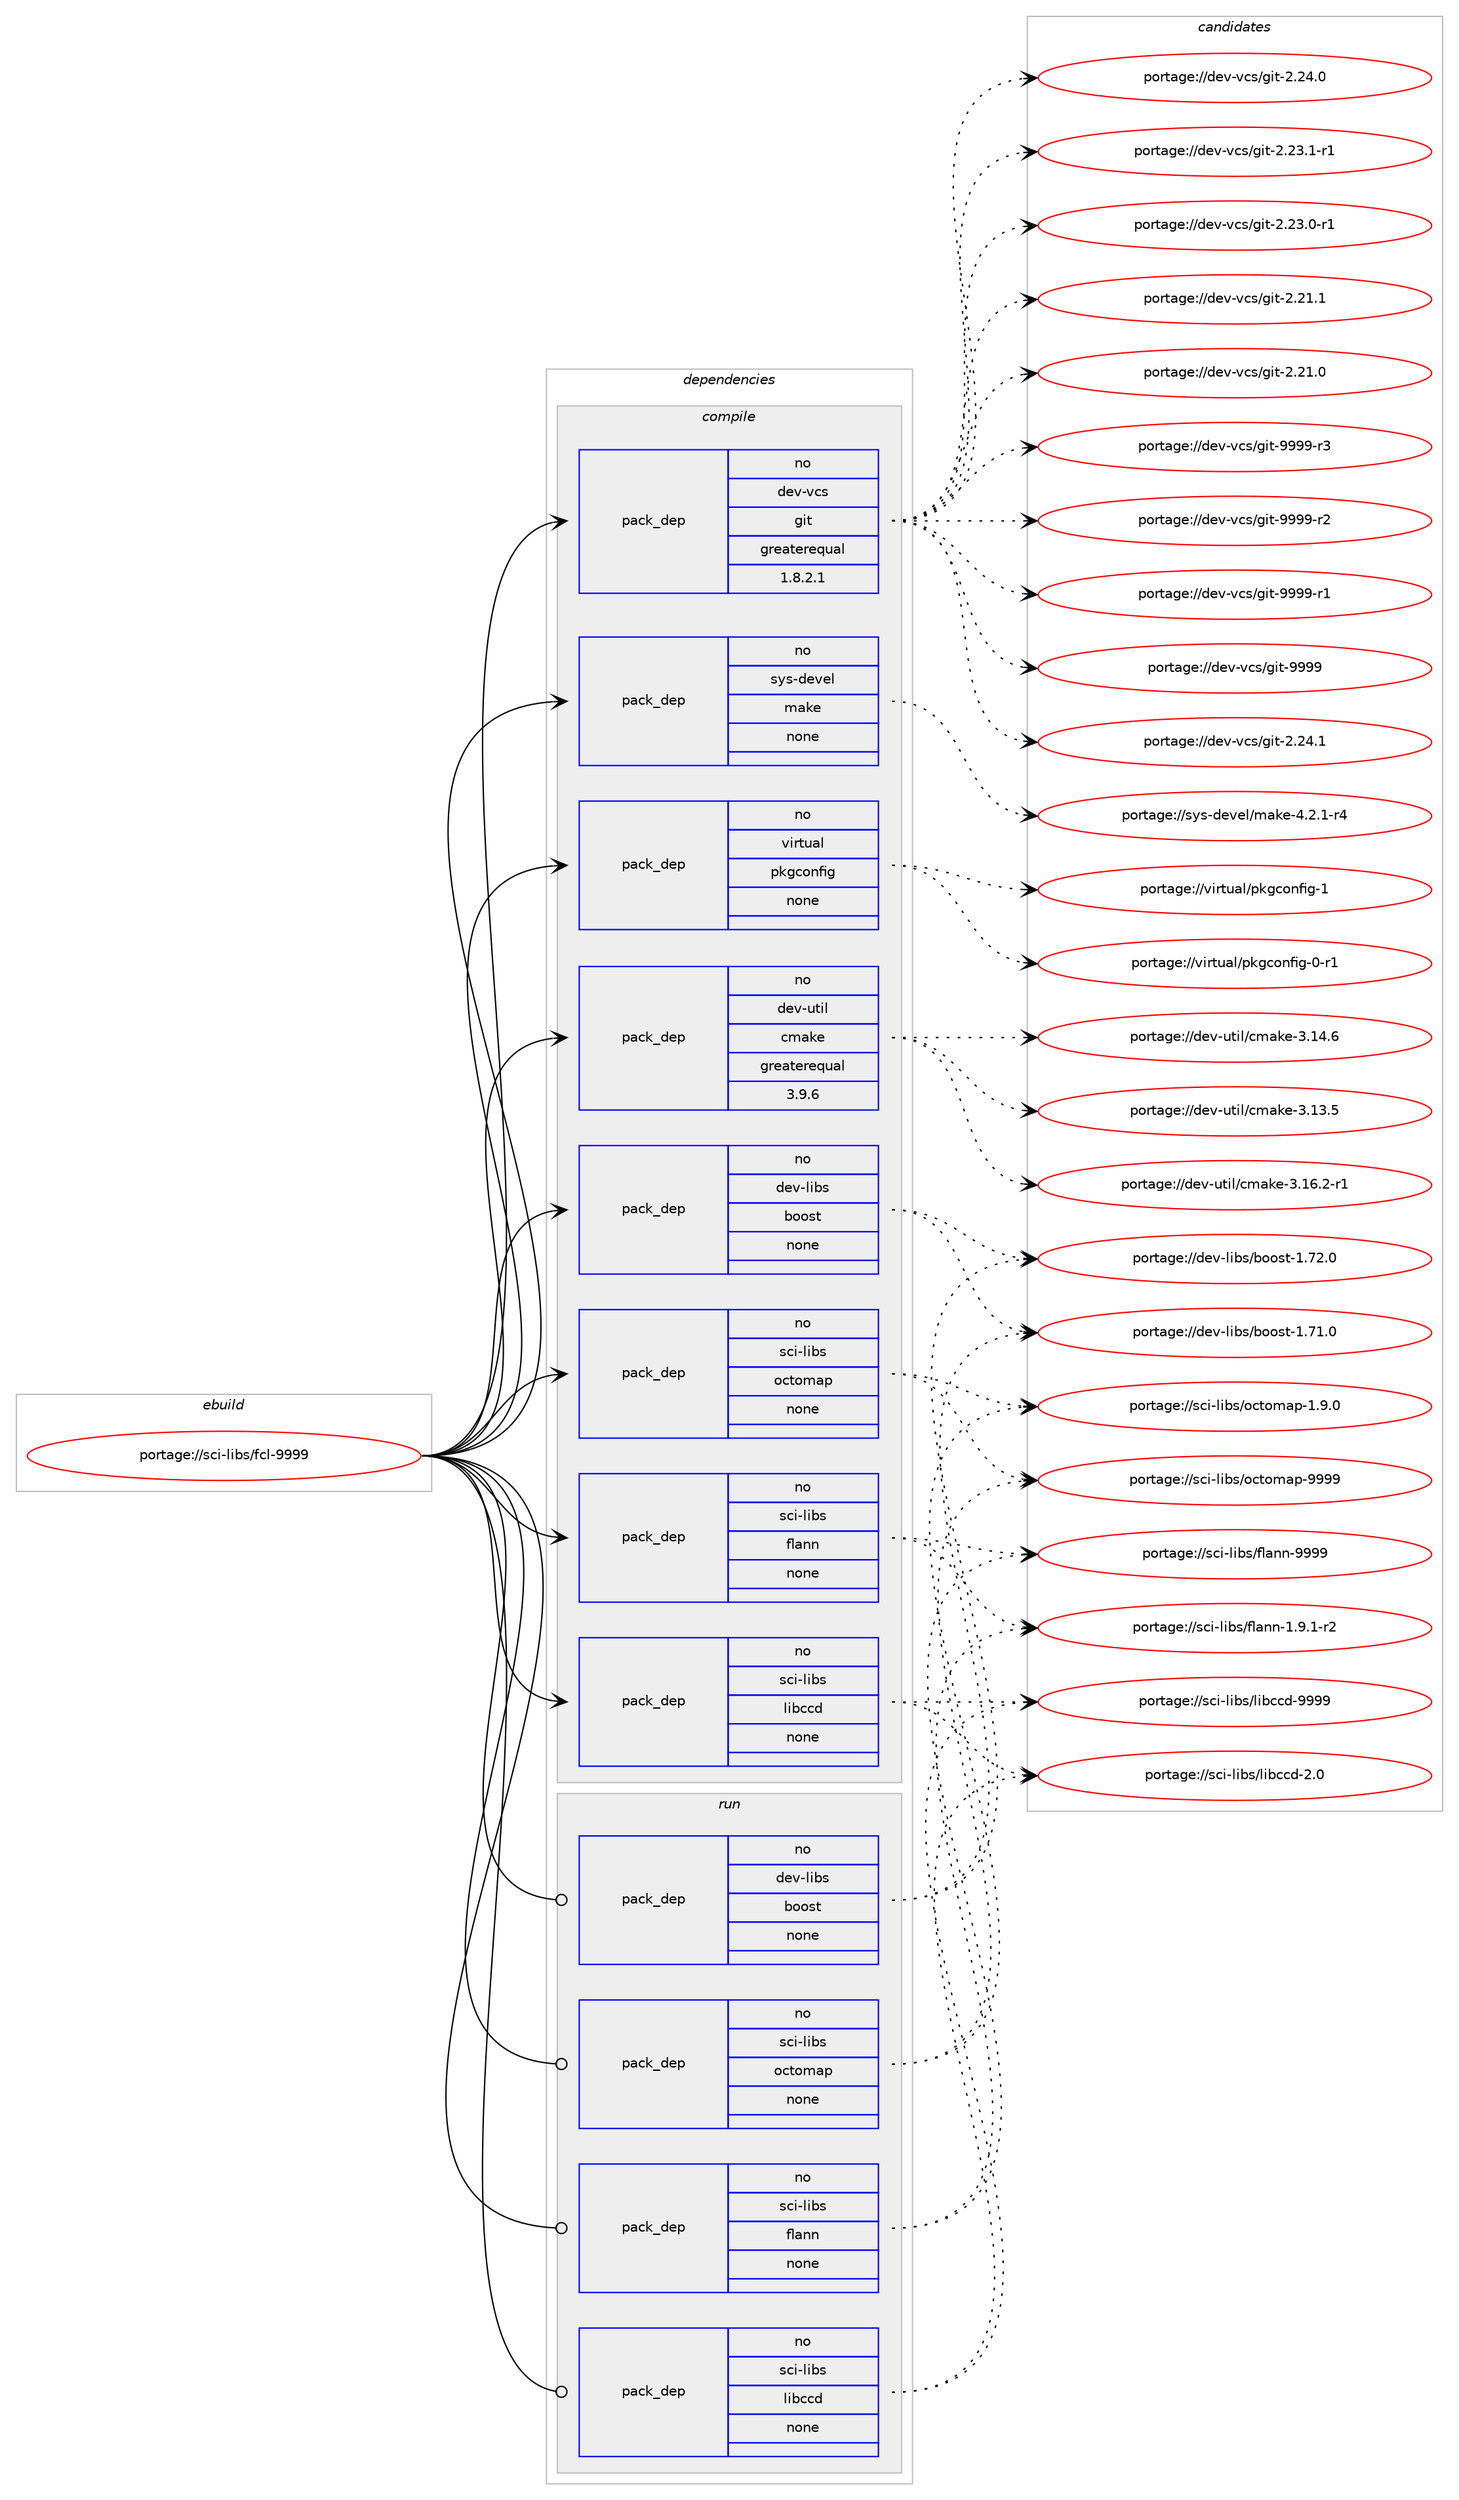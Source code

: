 digraph prolog {

# *************
# Graph options
# *************

newrank=true;
concentrate=true;
compound=true;
graph [rankdir=LR,fontname=Helvetica,fontsize=10,ranksep=1.5];#, ranksep=2.5, nodesep=0.2];
edge  [arrowhead=vee];
node  [fontname=Helvetica,fontsize=10];

# **********
# The ebuild
# **********

subgraph cluster_leftcol {
color=gray;
rank=same;
label=<<i>ebuild</i>>;
id [label="portage://sci-libs/fcl-9999", color=red, width=4, href="../sci-libs/fcl-9999.svg"];
}

# ****************
# The dependencies
# ****************

subgraph cluster_midcol {
color=gray;
label=<<i>dependencies</i>>;
subgraph cluster_compile {
fillcolor="#eeeeee";
style=filled;
label=<<i>compile</i>>;
subgraph pack79677 {
dependency100812 [label=<<TABLE BORDER="0" CELLBORDER="1" CELLSPACING="0" CELLPADDING="4" WIDTH="220"><TR><TD ROWSPAN="6" CELLPADDING="30">pack_dep</TD></TR><TR><TD WIDTH="110">no</TD></TR><TR><TD>dev-libs</TD></TR><TR><TD>boost</TD></TR><TR><TD>none</TD></TR><TR><TD></TD></TR></TABLE>>, shape=none, color=blue];
}
id:e -> dependency100812:w [weight=20,style="solid",arrowhead="vee"];
subgraph pack79678 {
dependency100813 [label=<<TABLE BORDER="0" CELLBORDER="1" CELLSPACING="0" CELLPADDING="4" WIDTH="220"><TR><TD ROWSPAN="6" CELLPADDING="30">pack_dep</TD></TR><TR><TD WIDTH="110">no</TD></TR><TR><TD>dev-util</TD></TR><TR><TD>cmake</TD></TR><TR><TD>greaterequal</TD></TR><TR><TD>3.9.6</TD></TR></TABLE>>, shape=none, color=blue];
}
id:e -> dependency100813:w [weight=20,style="solid",arrowhead="vee"];
subgraph pack79679 {
dependency100814 [label=<<TABLE BORDER="0" CELLBORDER="1" CELLSPACING="0" CELLPADDING="4" WIDTH="220"><TR><TD ROWSPAN="6" CELLPADDING="30">pack_dep</TD></TR><TR><TD WIDTH="110">no</TD></TR><TR><TD>dev-vcs</TD></TR><TR><TD>git</TD></TR><TR><TD>greaterequal</TD></TR><TR><TD>1.8.2.1</TD></TR></TABLE>>, shape=none, color=blue];
}
id:e -> dependency100814:w [weight=20,style="solid",arrowhead="vee"];
subgraph pack79680 {
dependency100815 [label=<<TABLE BORDER="0" CELLBORDER="1" CELLSPACING="0" CELLPADDING="4" WIDTH="220"><TR><TD ROWSPAN="6" CELLPADDING="30">pack_dep</TD></TR><TR><TD WIDTH="110">no</TD></TR><TR><TD>sci-libs</TD></TR><TR><TD>flann</TD></TR><TR><TD>none</TD></TR><TR><TD></TD></TR></TABLE>>, shape=none, color=blue];
}
id:e -> dependency100815:w [weight=20,style="solid",arrowhead="vee"];
subgraph pack79681 {
dependency100816 [label=<<TABLE BORDER="0" CELLBORDER="1" CELLSPACING="0" CELLPADDING="4" WIDTH="220"><TR><TD ROWSPAN="6" CELLPADDING="30">pack_dep</TD></TR><TR><TD WIDTH="110">no</TD></TR><TR><TD>sci-libs</TD></TR><TR><TD>libccd</TD></TR><TR><TD>none</TD></TR><TR><TD></TD></TR></TABLE>>, shape=none, color=blue];
}
id:e -> dependency100816:w [weight=20,style="solid",arrowhead="vee"];
subgraph pack79682 {
dependency100817 [label=<<TABLE BORDER="0" CELLBORDER="1" CELLSPACING="0" CELLPADDING="4" WIDTH="220"><TR><TD ROWSPAN="6" CELLPADDING="30">pack_dep</TD></TR><TR><TD WIDTH="110">no</TD></TR><TR><TD>sci-libs</TD></TR><TR><TD>octomap</TD></TR><TR><TD>none</TD></TR><TR><TD></TD></TR></TABLE>>, shape=none, color=blue];
}
id:e -> dependency100817:w [weight=20,style="solid",arrowhead="vee"];
subgraph pack79683 {
dependency100818 [label=<<TABLE BORDER="0" CELLBORDER="1" CELLSPACING="0" CELLPADDING="4" WIDTH="220"><TR><TD ROWSPAN="6" CELLPADDING="30">pack_dep</TD></TR><TR><TD WIDTH="110">no</TD></TR><TR><TD>sys-devel</TD></TR><TR><TD>make</TD></TR><TR><TD>none</TD></TR><TR><TD></TD></TR></TABLE>>, shape=none, color=blue];
}
id:e -> dependency100818:w [weight=20,style="solid",arrowhead="vee"];
subgraph pack79684 {
dependency100819 [label=<<TABLE BORDER="0" CELLBORDER="1" CELLSPACING="0" CELLPADDING="4" WIDTH="220"><TR><TD ROWSPAN="6" CELLPADDING="30">pack_dep</TD></TR><TR><TD WIDTH="110">no</TD></TR><TR><TD>virtual</TD></TR><TR><TD>pkgconfig</TD></TR><TR><TD>none</TD></TR><TR><TD></TD></TR></TABLE>>, shape=none, color=blue];
}
id:e -> dependency100819:w [weight=20,style="solid",arrowhead="vee"];
}
subgraph cluster_compileandrun {
fillcolor="#eeeeee";
style=filled;
label=<<i>compile and run</i>>;
}
subgraph cluster_run {
fillcolor="#eeeeee";
style=filled;
label=<<i>run</i>>;
subgraph pack79685 {
dependency100820 [label=<<TABLE BORDER="0" CELLBORDER="1" CELLSPACING="0" CELLPADDING="4" WIDTH="220"><TR><TD ROWSPAN="6" CELLPADDING="30">pack_dep</TD></TR><TR><TD WIDTH="110">no</TD></TR><TR><TD>dev-libs</TD></TR><TR><TD>boost</TD></TR><TR><TD>none</TD></TR><TR><TD></TD></TR></TABLE>>, shape=none, color=blue];
}
id:e -> dependency100820:w [weight=20,style="solid",arrowhead="odot"];
subgraph pack79686 {
dependency100821 [label=<<TABLE BORDER="0" CELLBORDER="1" CELLSPACING="0" CELLPADDING="4" WIDTH="220"><TR><TD ROWSPAN="6" CELLPADDING="30">pack_dep</TD></TR><TR><TD WIDTH="110">no</TD></TR><TR><TD>sci-libs</TD></TR><TR><TD>flann</TD></TR><TR><TD>none</TD></TR><TR><TD></TD></TR></TABLE>>, shape=none, color=blue];
}
id:e -> dependency100821:w [weight=20,style="solid",arrowhead="odot"];
subgraph pack79687 {
dependency100822 [label=<<TABLE BORDER="0" CELLBORDER="1" CELLSPACING="0" CELLPADDING="4" WIDTH="220"><TR><TD ROWSPAN="6" CELLPADDING="30">pack_dep</TD></TR><TR><TD WIDTH="110">no</TD></TR><TR><TD>sci-libs</TD></TR><TR><TD>libccd</TD></TR><TR><TD>none</TD></TR><TR><TD></TD></TR></TABLE>>, shape=none, color=blue];
}
id:e -> dependency100822:w [weight=20,style="solid",arrowhead="odot"];
subgraph pack79688 {
dependency100823 [label=<<TABLE BORDER="0" CELLBORDER="1" CELLSPACING="0" CELLPADDING="4" WIDTH="220"><TR><TD ROWSPAN="6" CELLPADDING="30">pack_dep</TD></TR><TR><TD WIDTH="110">no</TD></TR><TR><TD>sci-libs</TD></TR><TR><TD>octomap</TD></TR><TR><TD>none</TD></TR><TR><TD></TD></TR></TABLE>>, shape=none, color=blue];
}
id:e -> dependency100823:w [weight=20,style="solid",arrowhead="odot"];
}
}

# **************
# The candidates
# **************

subgraph cluster_choices {
rank=same;
color=gray;
label=<<i>candidates</i>>;

subgraph choice79677 {
color=black;
nodesep=1;
choice1001011184510810598115479811111111511645494655504648 [label="portage://dev-libs/boost-1.72.0", color=red, width=4,href="../dev-libs/boost-1.72.0.svg"];
choice1001011184510810598115479811111111511645494655494648 [label="portage://dev-libs/boost-1.71.0", color=red, width=4,href="../dev-libs/boost-1.71.0.svg"];
dependency100812:e -> choice1001011184510810598115479811111111511645494655504648:w [style=dotted,weight="100"];
dependency100812:e -> choice1001011184510810598115479811111111511645494655494648:w [style=dotted,weight="100"];
}
subgraph choice79678 {
color=black;
nodesep=1;
choice10010111845117116105108479910997107101455146495446504511449 [label="portage://dev-util/cmake-3.16.2-r1", color=red, width=4,href="../dev-util/cmake-3.16.2-r1.svg"];
choice1001011184511711610510847991099710710145514649524654 [label="portage://dev-util/cmake-3.14.6", color=red, width=4,href="../dev-util/cmake-3.14.6.svg"];
choice1001011184511711610510847991099710710145514649514653 [label="portage://dev-util/cmake-3.13.5", color=red, width=4,href="../dev-util/cmake-3.13.5.svg"];
dependency100813:e -> choice10010111845117116105108479910997107101455146495446504511449:w [style=dotted,weight="100"];
dependency100813:e -> choice1001011184511711610510847991099710710145514649524654:w [style=dotted,weight="100"];
dependency100813:e -> choice1001011184511711610510847991099710710145514649514653:w [style=dotted,weight="100"];
}
subgraph choice79679 {
color=black;
nodesep=1;
choice10010111845118991154710310511645575757574511451 [label="portage://dev-vcs/git-9999-r3", color=red, width=4,href="../dev-vcs/git-9999-r3.svg"];
choice10010111845118991154710310511645575757574511450 [label="portage://dev-vcs/git-9999-r2", color=red, width=4,href="../dev-vcs/git-9999-r2.svg"];
choice10010111845118991154710310511645575757574511449 [label="portage://dev-vcs/git-9999-r1", color=red, width=4,href="../dev-vcs/git-9999-r1.svg"];
choice1001011184511899115471031051164557575757 [label="portage://dev-vcs/git-9999", color=red, width=4,href="../dev-vcs/git-9999.svg"];
choice10010111845118991154710310511645504650524649 [label="portage://dev-vcs/git-2.24.1", color=red, width=4,href="../dev-vcs/git-2.24.1.svg"];
choice10010111845118991154710310511645504650524648 [label="portage://dev-vcs/git-2.24.0", color=red, width=4,href="../dev-vcs/git-2.24.0.svg"];
choice100101118451189911547103105116455046505146494511449 [label="portage://dev-vcs/git-2.23.1-r1", color=red, width=4,href="../dev-vcs/git-2.23.1-r1.svg"];
choice100101118451189911547103105116455046505146484511449 [label="portage://dev-vcs/git-2.23.0-r1", color=red, width=4,href="../dev-vcs/git-2.23.0-r1.svg"];
choice10010111845118991154710310511645504650494649 [label="portage://dev-vcs/git-2.21.1", color=red, width=4,href="../dev-vcs/git-2.21.1.svg"];
choice10010111845118991154710310511645504650494648 [label="portage://dev-vcs/git-2.21.0", color=red, width=4,href="../dev-vcs/git-2.21.0.svg"];
dependency100814:e -> choice10010111845118991154710310511645575757574511451:w [style=dotted,weight="100"];
dependency100814:e -> choice10010111845118991154710310511645575757574511450:w [style=dotted,weight="100"];
dependency100814:e -> choice10010111845118991154710310511645575757574511449:w [style=dotted,weight="100"];
dependency100814:e -> choice1001011184511899115471031051164557575757:w [style=dotted,weight="100"];
dependency100814:e -> choice10010111845118991154710310511645504650524649:w [style=dotted,weight="100"];
dependency100814:e -> choice10010111845118991154710310511645504650524648:w [style=dotted,weight="100"];
dependency100814:e -> choice100101118451189911547103105116455046505146494511449:w [style=dotted,weight="100"];
dependency100814:e -> choice100101118451189911547103105116455046505146484511449:w [style=dotted,weight="100"];
dependency100814:e -> choice10010111845118991154710310511645504650494649:w [style=dotted,weight="100"];
dependency100814:e -> choice10010111845118991154710310511645504650494648:w [style=dotted,weight="100"];
}
subgraph choice79680 {
color=black;
nodesep=1;
choice11599105451081059811547102108971101104557575757 [label="portage://sci-libs/flann-9999", color=red, width=4,href="../sci-libs/flann-9999.svg"];
choice11599105451081059811547102108971101104549465746494511450 [label="portage://sci-libs/flann-1.9.1-r2", color=red, width=4,href="../sci-libs/flann-1.9.1-r2.svg"];
dependency100815:e -> choice11599105451081059811547102108971101104557575757:w [style=dotted,weight="100"];
dependency100815:e -> choice11599105451081059811547102108971101104549465746494511450:w [style=dotted,weight="100"];
}
subgraph choice79681 {
color=black;
nodesep=1;
choice115991054510810598115471081059899991004557575757 [label="portage://sci-libs/libccd-9999", color=red, width=4,href="../sci-libs/libccd-9999.svg"];
choice1159910545108105981154710810598999910045504648 [label="portage://sci-libs/libccd-2.0", color=red, width=4,href="../sci-libs/libccd-2.0.svg"];
dependency100816:e -> choice115991054510810598115471081059899991004557575757:w [style=dotted,weight="100"];
dependency100816:e -> choice1159910545108105981154710810598999910045504648:w [style=dotted,weight="100"];
}
subgraph choice79682 {
color=black;
nodesep=1;
choice1159910545108105981154711199116111109971124557575757 [label="portage://sci-libs/octomap-9999", color=red, width=4,href="../sci-libs/octomap-9999.svg"];
choice115991054510810598115471119911611110997112454946574648 [label="portage://sci-libs/octomap-1.9.0", color=red, width=4,href="../sci-libs/octomap-1.9.0.svg"];
dependency100817:e -> choice1159910545108105981154711199116111109971124557575757:w [style=dotted,weight="100"];
dependency100817:e -> choice115991054510810598115471119911611110997112454946574648:w [style=dotted,weight="100"];
}
subgraph choice79683 {
color=black;
nodesep=1;
choice1151211154510010111810110847109971071014552465046494511452 [label="portage://sys-devel/make-4.2.1-r4", color=red, width=4,href="../sys-devel/make-4.2.1-r4.svg"];
dependency100818:e -> choice1151211154510010111810110847109971071014552465046494511452:w [style=dotted,weight="100"];
}
subgraph choice79684 {
color=black;
nodesep=1;
choice1181051141161179710847112107103991111101021051034549 [label="portage://virtual/pkgconfig-1", color=red, width=4,href="../virtual/pkgconfig-1.svg"];
choice11810511411611797108471121071039911111010210510345484511449 [label="portage://virtual/pkgconfig-0-r1", color=red, width=4,href="../virtual/pkgconfig-0-r1.svg"];
dependency100819:e -> choice1181051141161179710847112107103991111101021051034549:w [style=dotted,weight="100"];
dependency100819:e -> choice11810511411611797108471121071039911111010210510345484511449:w [style=dotted,weight="100"];
}
subgraph choice79685 {
color=black;
nodesep=1;
choice1001011184510810598115479811111111511645494655504648 [label="portage://dev-libs/boost-1.72.0", color=red, width=4,href="../dev-libs/boost-1.72.0.svg"];
choice1001011184510810598115479811111111511645494655494648 [label="portage://dev-libs/boost-1.71.0", color=red, width=4,href="../dev-libs/boost-1.71.0.svg"];
dependency100820:e -> choice1001011184510810598115479811111111511645494655504648:w [style=dotted,weight="100"];
dependency100820:e -> choice1001011184510810598115479811111111511645494655494648:w [style=dotted,weight="100"];
}
subgraph choice79686 {
color=black;
nodesep=1;
choice11599105451081059811547102108971101104557575757 [label="portage://sci-libs/flann-9999", color=red, width=4,href="../sci-libs/flann-9999.svg"];
choice11599105451081059811547102108971101104549465746494511450 [label="portage://sci-libs/flann-1.9.1-r2", color=red, width=4,href="../sci-libs/flann-1.9.1-r2.svg"];
dependency100821:e -> choice11599105451081059811547102108971101104557575757:w [style=dotted,weight="100"];
dependency100821:e -> choice11599105451081059811547102108971101104549465746494511450:w [style=dotted,weight="100"];
}
subgraph choice79687 {
color=black;
nodesep=1;
choice115991054510810598115471081059899991004557575757 [label="portage://sci-libs/libccd-9999", color=red, width=4,href="../sci-libs/libccd-9999.svg"];
choice1159910545108105981154710810598999910045504648 [label="portage://sci-libs/libccd-2.0", color=red, width=4,href="../sci-libs/libccd-2.0.svg"];
dependency100822:e -> choice115991054510810598115471081059899991004557575757:w [style=dotted,weight="100"];
dependency100822:e -> choice1159910545108105981154710810598999910045504648:w [style=dotted,weight="100"];
}
subgraph choice79688 {
color=black;
nodesep=1;
choice1159910545108105981154711199116111109971124557575757 [label="portage://sci-libs/octomap-9999", color=red, width=4,href="../sci-libs/octomap-9999.svg"];
choice115991054510810598115471119911611110997112454946574648 [label="portage://sci-libs/octomap-1.9.0", color=red, width=4,href="../sci-libs/octomap-1.9.0.svg"];
dependency100823:e -> choice1159910545108105981154711199116111109971124557575757:w [style=dotted,weight="100"];
dependency100823:e -> choice115991054510810598115471119911611110997112454946574648:w [style=dotted,weight="100"];
}
}

}
